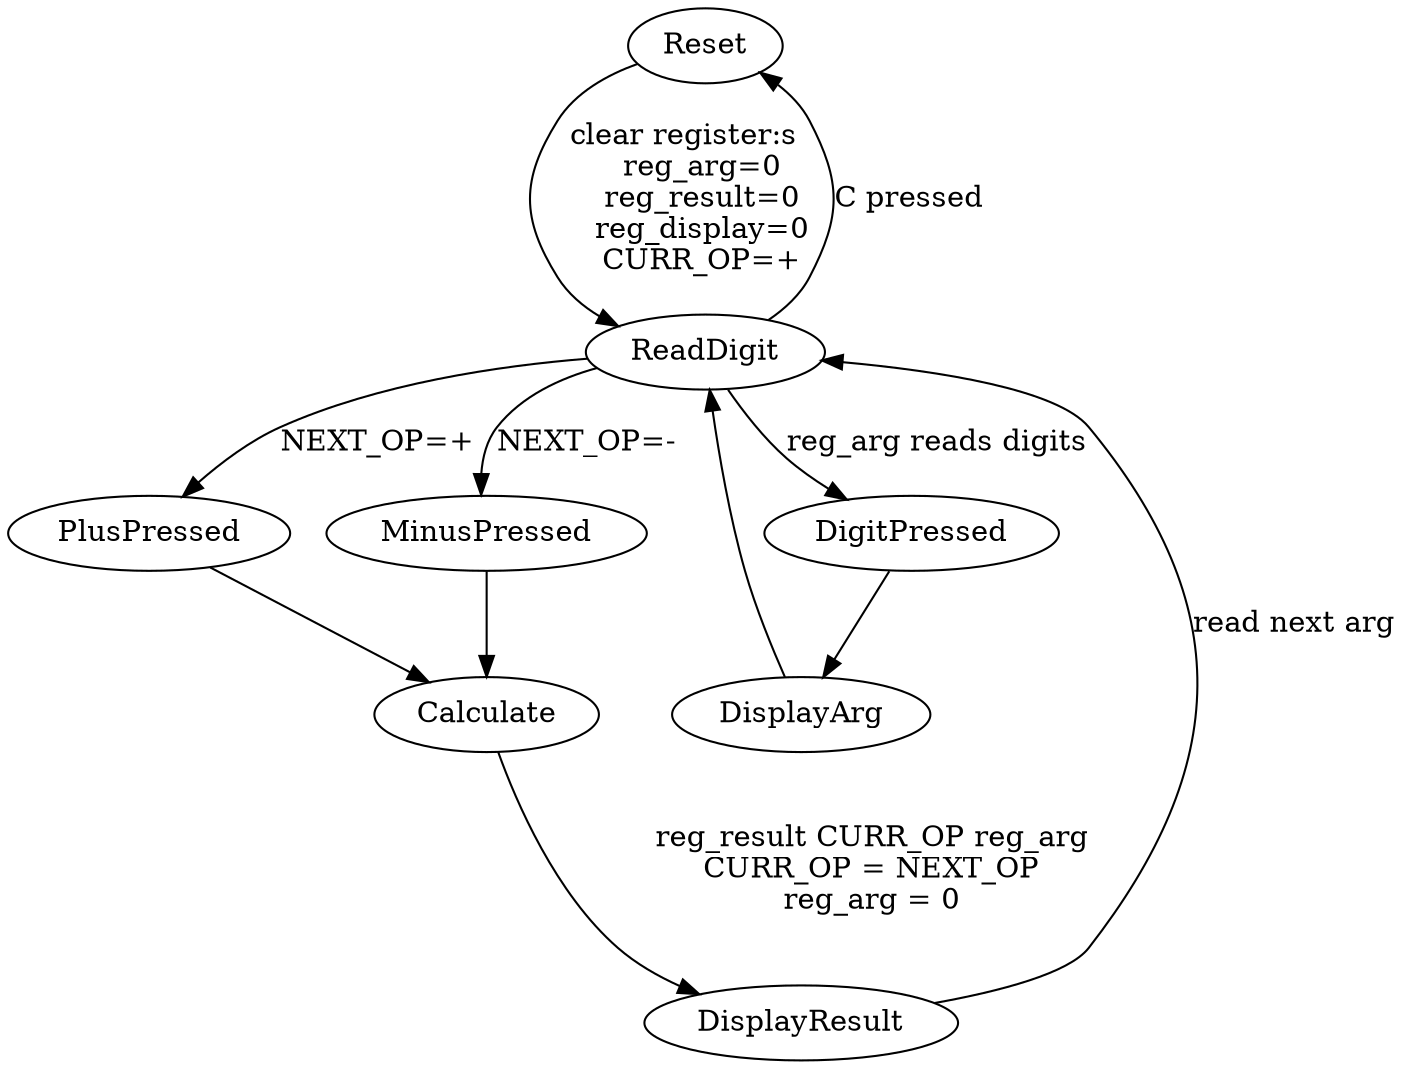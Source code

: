 digraph{
    #rankdir=LR
    #{ rank=same; ReadDigit };
    #{ rank=same; PlusPressed; MinusPressed; DigitPressed};
    #{ rank=same; DisplayArg; DisplayResult};
    #{ rank=same; Reset; Calculate}

    Reset->ReadDigit [label="clear register:s
    reg_arg=0
    reg_result=0
    reg_display=0
    CURR_OP=+"]
    ReadDigit->DigitPressed[label="reg_arg reads digits"]
    DigitPressed->DisplayArg
    DisplayArg->ReadDigit
    ReadDigit->PlusPressed [label="NEXT_OP=+"]
    ReadDigit->MinusPressed [label="NEXT_OP=-"]
    ReadDigit->Reset [label="C pressed"]
    PlusPressed->Calculate 
    MinusPressed->Calculate 
    Calculate->DisplayResult [label="
    reg_result CURR_OP reg_arg
    CURR_OP = NEXT_OP
    reg_arg = 0
    "]
    DisplayResult->ReadDigit [label="read next arg"]

}